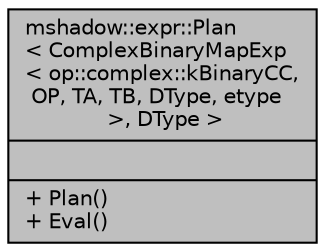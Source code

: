 digraph "mshadow::expr::Plan&lt; ComplexBinaryMapExp&lt; op::complex::kBinaryCC, OP, TA, TB, DType, etype &gt;, DType &gt;"
{
 // LATEX_PDF_SIZE
  edge [fontname="Helvetica",fontsize="10",labelfontname="Helvetica",labelfontsize="10"];
  node [fontname="Helvetica",fontsize="10",shape=record];
  Node1 [label="{mshadow::expr::Plan\l\< ComplexBinaryMapExp\l\< op::complex::kBinaryCC,\l OP, TA, TB, DType, etype\l \>, DType \>\n||+ Plan()\l+ Eval()\l}",height=0.2,width=0.4,color="black", fillcolor="grey75", style="filled", fontcolor="black",tooltip=" "];
}
